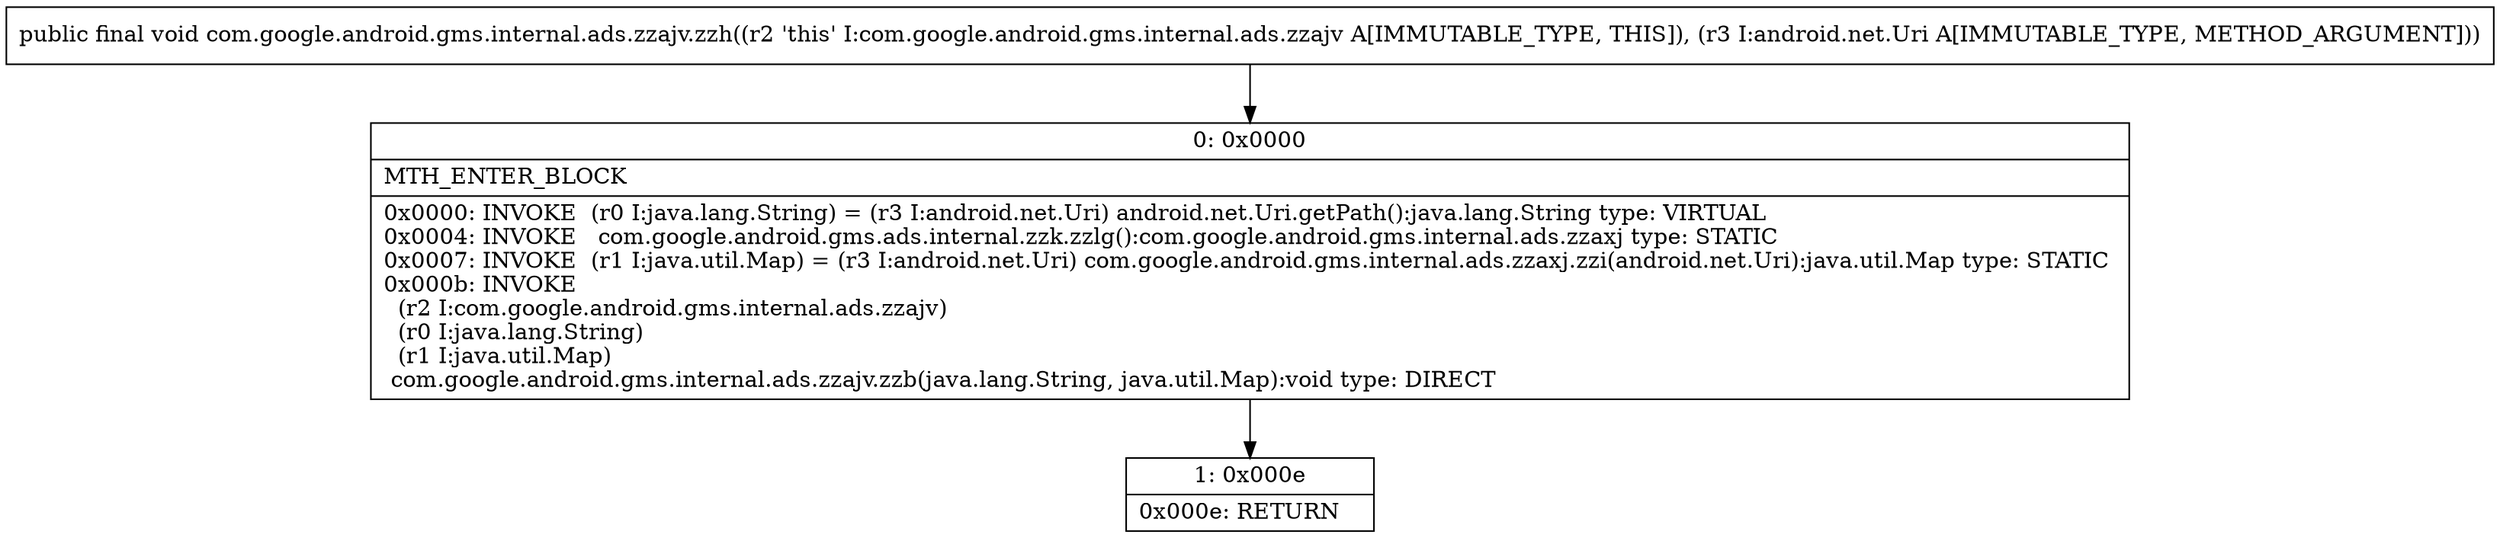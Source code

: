 digraph "CFG forcom.google.android.gms.internal.ads.zzajv.zzh(Landroid\/net\/Uri;)V" {
Node_0 [shape=record,label="{0\:\ 0x0000|MTH_ENTER_BLOCK\l|0x0000: INVOKE  (r0 I:java.lang.String) = (r3 I:android.net.Uri) android.net.Uri.getPath():java.lang.String type: VIRTUAL \l0x0004: INVOKE   com.google.android.gms.ads.internal.zzk.zzlg():com.google.android.gms.internal.ads.zzaxj type: STATIC \l0x0007: INVOKE  (r1 I:java.util.Map) = (r3 I:android.net.Uri) com.google.android.gms.internal.ads.zzaxj.zzi(android.net.Uri):java.util.Map type: STATIC \l0x000b: INVOKE  \l  (r2 I:com.google.android.gms.internal.ads.zzajv)\l  (r0 I:java.lang.String)\l  (r1 I:java.util.Map)\l com.google.android.gms.internal.ads.zzajv.zzb(java.lang.String, java.util.Map):void type: DIRECT \l}"];
Node_1 [shape=record,label="{1\:\ 0x000e|0x000e: RETURN   \l}"];
MethodNode[shape=record,label="{public final void com.google.android.gms.internal.ads.zzajv.zzh((r2 'this' I:com.google.android.gms.internal.ads.zzajv A[IMMUTABLE_TYPE, THIS]), (r3 I:android.net.Uri A[IMMUTABLE_TYPE, METHOD_ARGUMENT])) }"];
MethodNode -> Node_0;
Node_0 -> Node_1;
}

